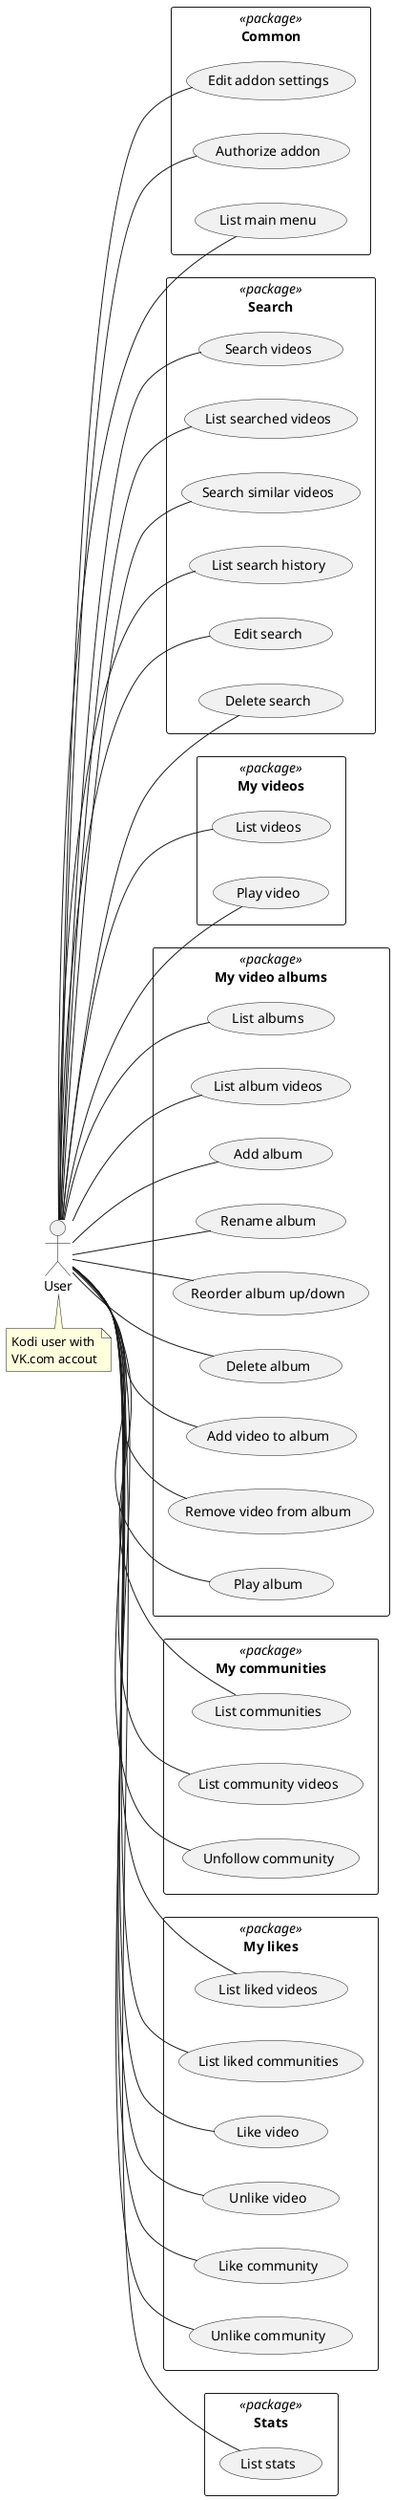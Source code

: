 @startuml
left to right direction

'user
actor "User" as user
note "Kodi user with\nVK.com accout" as n
    user . n

'common
rectangle "Common" <<package>> {
    user -- (Edit addon settings)
    user -- (Authorize addon)
    user -- (List main menu)
}

'search
rectangle "Search" <<package>> {
    user -- (Search videos)
    user -- (List searched videos)
    user -- (Search similar videos)
    user -- (List search history)
    user -- (Edit search)
    user -- (Delete search)
}

'videos
rectangle "My videos" <<package>> {
    user -- (List videos)
    user -- (Play video)
}

'albums
rectangle "My video albums" <<package>> {
    user -- (List albums)
    user -- (List album videos)
    user -- (Add album)
    user -- (Rename album)
    user -- (Reorder album up/down)
    user -- (Delete album)
    user -- (Add video to album)
    user -- (Remove video from album)
    user -- (Play album)
}

'communities
rectangle "My communities" <<package>> {
   user -- (List communities)
   user -- (List community videos)
   user -- (Unfollow community)
}

'likes
rectangle "My likes" <<package>> {
    user -- (List liked videos)
    user -- (List liked communities)
    user -- (Like video)
    user -- (Unlike video)
    user -- (Like community)
    user -- (Unlike community)
}

'stats
rectangle "Stats" <<package>> {
    user -- (List stats)
}

@enduml